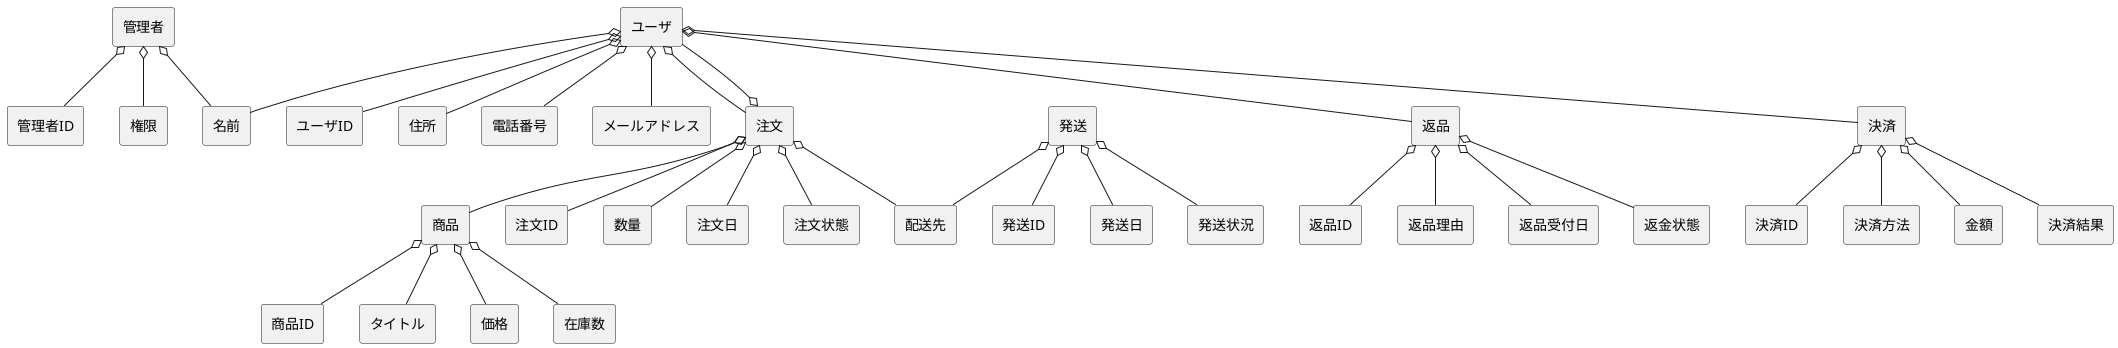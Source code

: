 @startuml BBショップドメインモデル図
skinparam componentStyle rectangle

' ユーザ
' ユーザID、名前、住所、電話番号、メールアドレス
[ユーザ] o-- [ユーザID]
[ユーザ] o-- [名前]
[ユーザ] o-- [住所]
[ユーザ] o-- [電話番号]
[ユーザ] o-- [メールアドレス]
[ユーザ] o-- [注文]
[ユーザ] o-- [返品]
[ユーザ] o-- [決済]
' 商品
' 商品ID、タイトル、価格、在庫数
[商品] o-- [商品ID]
[商品] o-- [タイトル]
[商品] o-- [価格]
[商品] o-- [在庫数]
' 注文
' 注文ID、数量、注文日、配送先、注文状態
[注文] o-- [注文ID]
[注文] o-- [ユーザ]
[注文] o-- [商品]
[注文] o-- [数量]
[注文] o-- [注文日]
[注文] o-- [配送先]
[注文] o-- [注文状態]
' 決済
' 決済ID、決済方法、金額、決済結果
[決済] o-- [決済ID]
[決済] o-- [決済方法]
[決済] o-- [金額]
[決済] o-- [決済結果]
' 発送
' 発送ID、配送先、発送日、発送状況
[発送] o-- [発送ID]
[発送] o-- [配送先]
[発送] o-- [発送日]
[発送] o-- [発送状況]
' 返品
' 返品ID、返品理由、返品受付日、返金状態
[返品] o-- [返品ID]
[返品] o-- [返品理由]
[返品] o-- [返品受付日]
[返品] o-- [返金状態]
' 管理者
' 管理者ID、名前、権限
[管理者] o-- [管理者ID]
[管理者] o-- [名前]
[管理者] o-- [権限]
@enduml